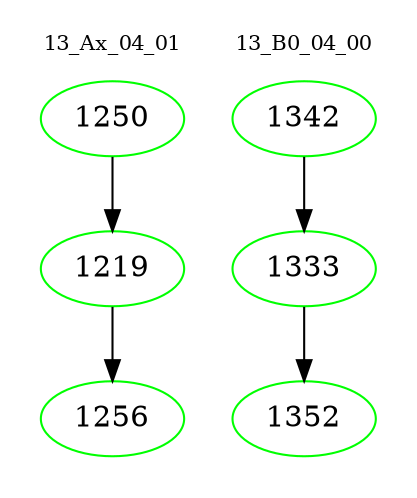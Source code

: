 digraph{
subgraph cluster_0 {
color = white
label = "13_Ax_04_01";
fontsize=10;
T0_1250 [label="1250", color="green"]
T0_1250 -> T0_1219 [color="black"]
T0_1219 [label="1219", color="green"]
T0_1219 -> T0_1256 [color="black"]
T0_1256 [label="1256", color="green"]
}
subgraph cluster_1 {
color = white
label = "13_B0_04_00";
fontsize=10;
T1_1342 [label="1342", color="green"]
T1_1342 -> T1_1333 [color="black"]
T1_1333 [label="1333", color="green"]
T1_1333 -> T1_1352 [color="black"]
T1_1352 [label="1352", color="green"]
}
}
